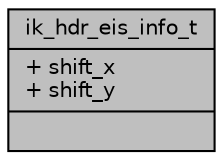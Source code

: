 digraph "ik_hdr_eis_info_t"
{
 // INTERACTIVE_SVG=YES
 // LATEX_PDF_SIZE
  bgcolor="transparent";
  edge [fontname="Helvetica",fontsize="10",labelfontname="Helvetica",labelfontsize="10"];
  node [fontname="Helvetica",fontsize="10",shape=record];
  Node1 [label="{ik_hdr_eis_info_t\n|+ shift_x\l+ shift_y\l|}",height=0.2,width=0.4,color="black", fillcolor="grey75", style="filled", fontcolor="black",tooltip=" "];
}
